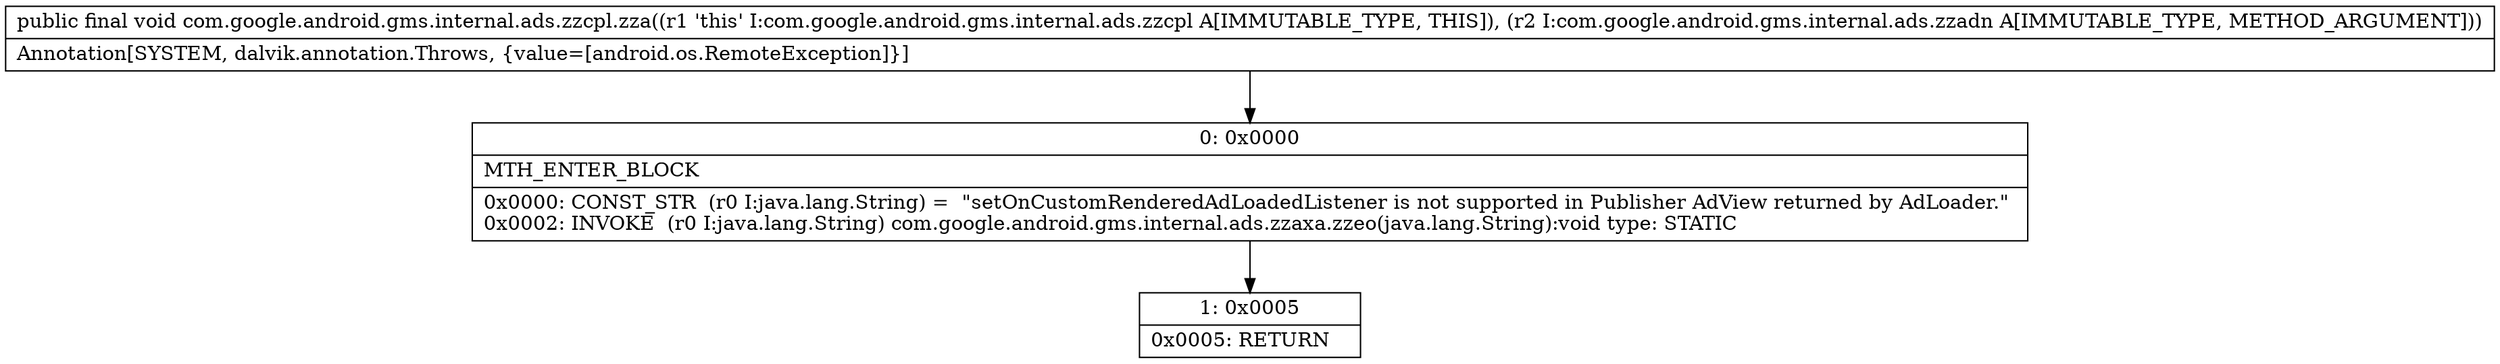 digraph "CFG forcom.google.android.gms.internal.ads.zzcpl.zza(Lcom\/google\/android\/gms\/internal\/ads\/zzadn;)V" {
Node_0 [shape=record,label="{0\:\ 0x0000|MTH_ENTER_BLOCK\l|0x0000: CONST_STR  (r0 I:java.lang.String) =  \"setOnCustomRenderedAdLoadedListener is not supported in Publisher AdView returned by AdLoader.\" \l0x0002: INVOKE  (r0 I:java.lang.String) com.google.android.gms.internal.ads.zzaxa.zzeo(java.lang.String):void type: STATIC \l}"];
Node_1 [shape=record,label="{1\:\ 0x0005|0x0005: RETURN   \l}"];
MethodNode[shape=record,label="{public final void com.google.android.gms.internal.ads.zzcpl.zza((r1 'this' I:com.google.android.gms.internal.ads.zzcpl A[IMMUTABLE_TYPE, THIS]), (r2 I:com.google.android.gms.internal.ads.zzadn A[IMMUTABLE_TYPE, METHOD_ARGUMENT]))  | Annotation[SYSTEM, dalvik.annotation.Throws, \{value=[android.os.RemoteException]\}]\l}"];
MethodNode -> Node_0;
Node_0 -> Node_1;
}

